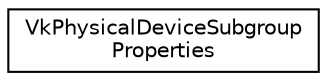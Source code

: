 digraph "Graphical Class Hierarchy"
{
 // LATEX_PDF_SIZE
  edge [fontname="Helvetica",fontsize="10",labelfontname="Helvetica",labelfontsize="10"];
  node [fontname="Helvetica",fontsize="10",shape=record];
  rankdir="LR";
  Node0 [label="VkPhysicalDeviceSubgroup\lProperties",height=0.2,width=0.4,color="black", fillcolor="white", style="filled",URL="$structVkPhysicalDeviceSubgroupProperties.html",tooltip=" "];
}
